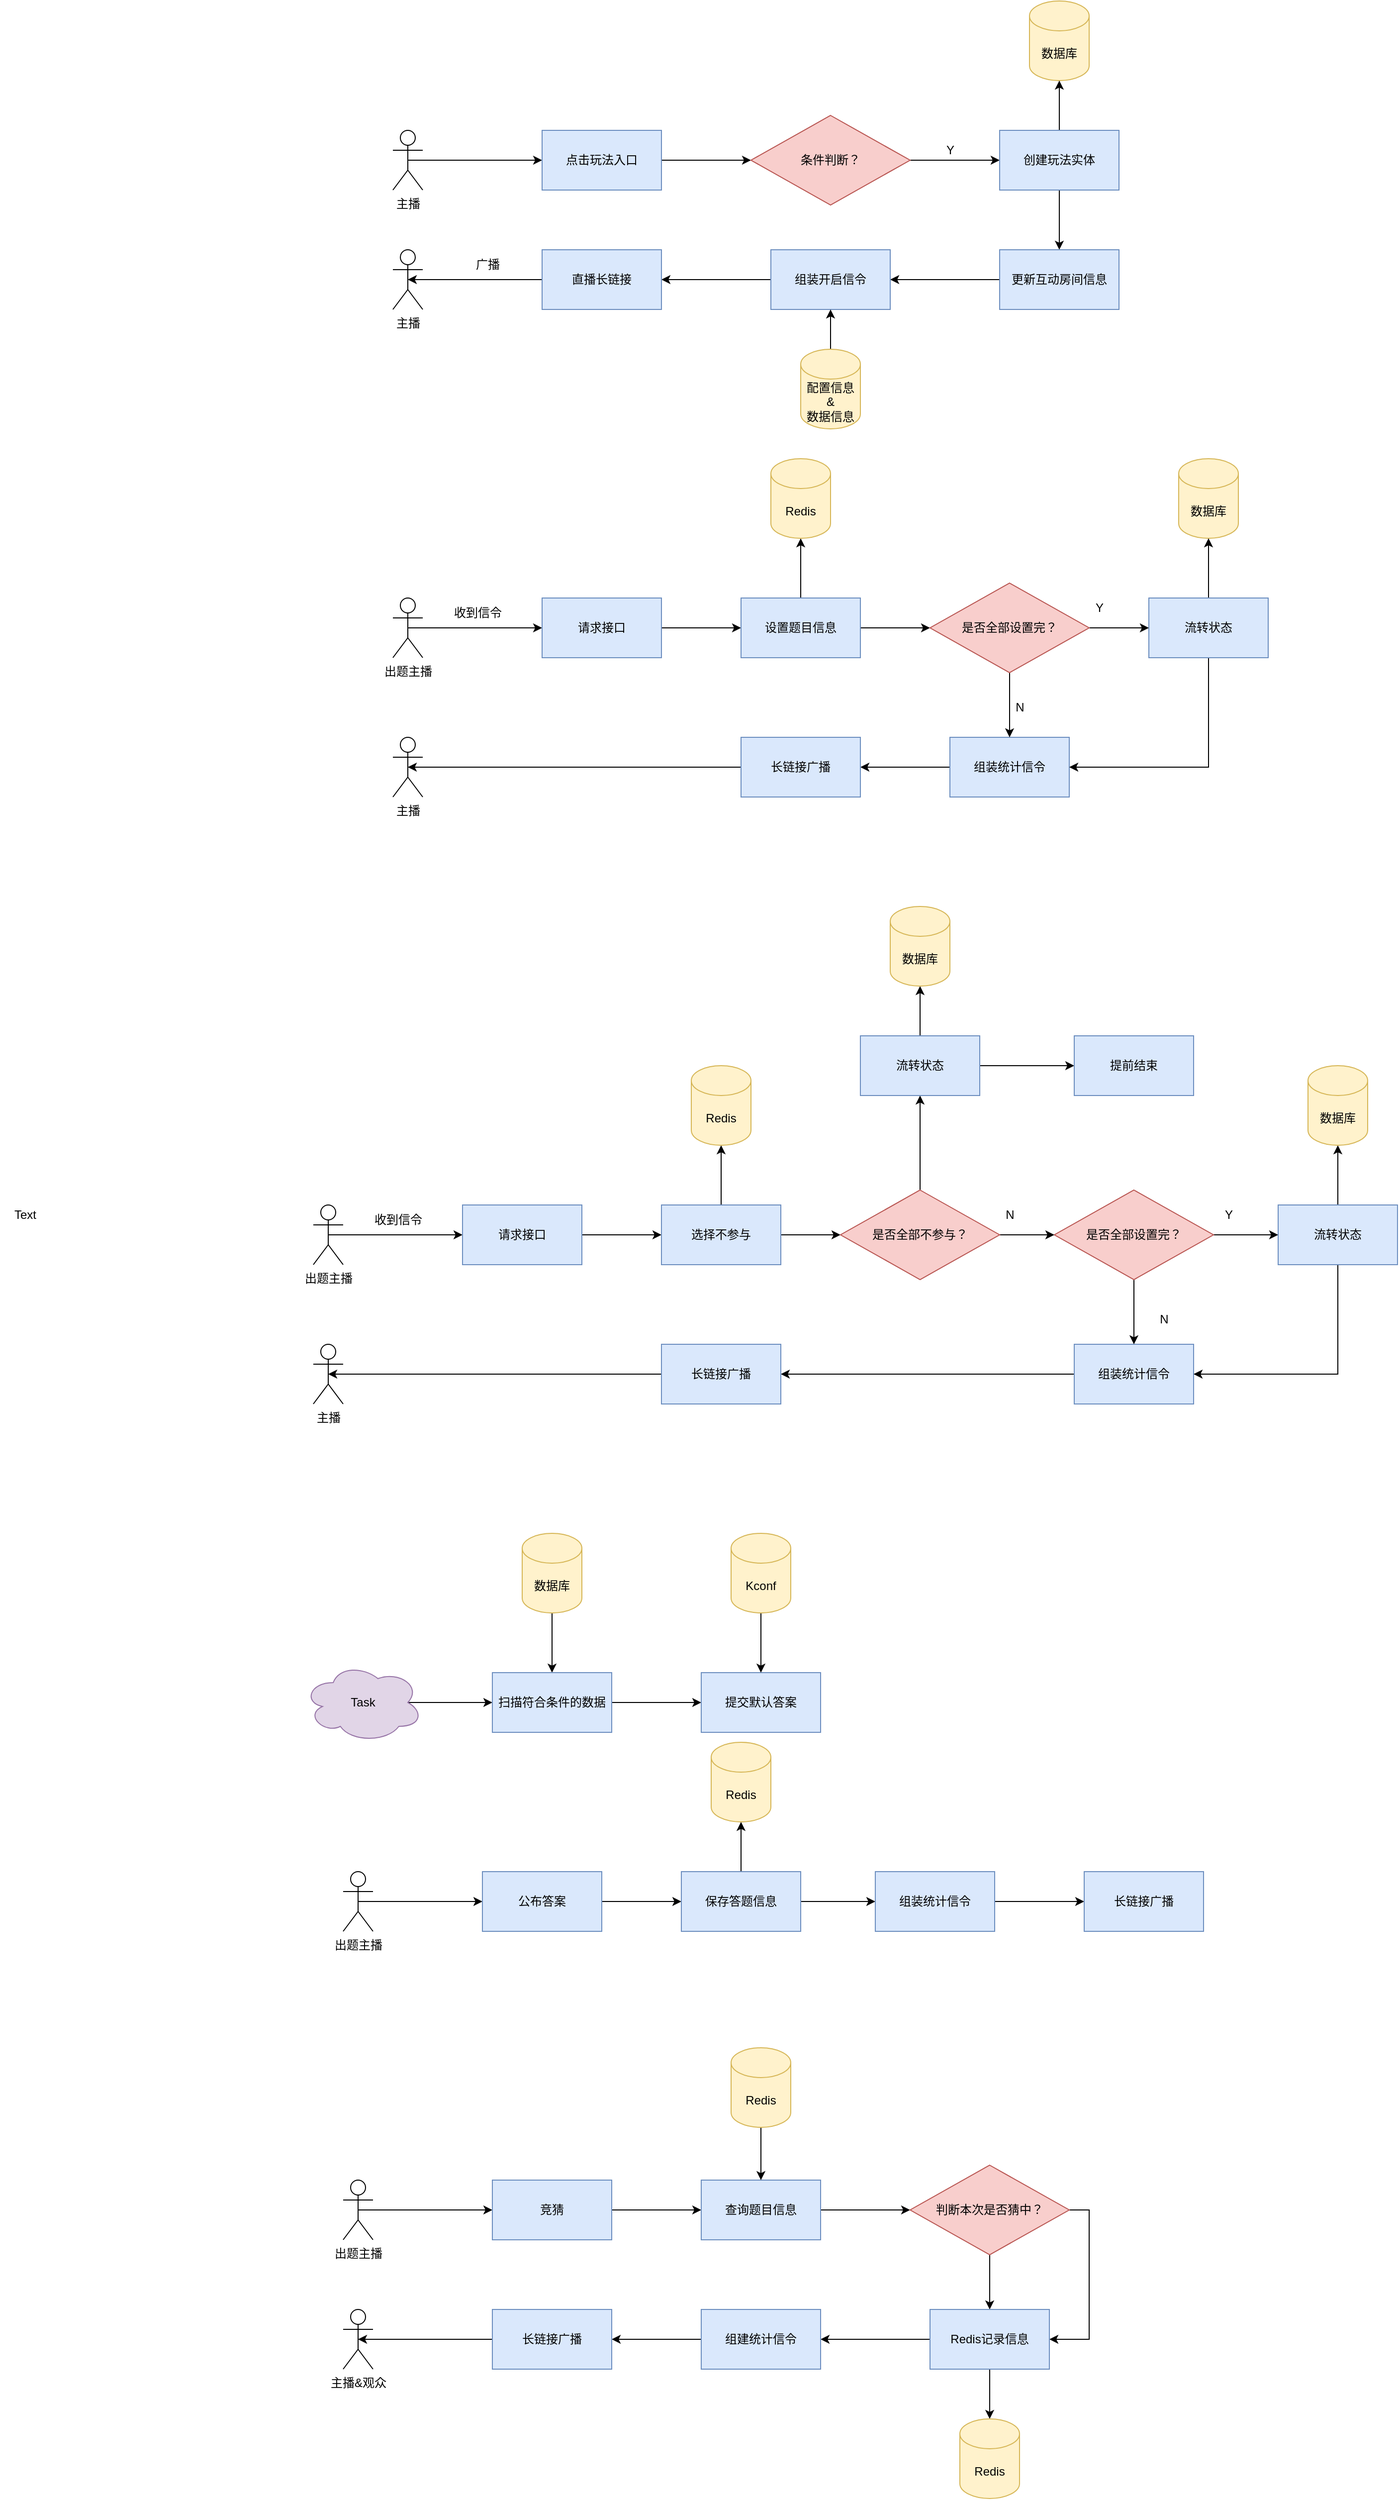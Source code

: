 <mxfile version="20.7.4" type="github">
  <diagram id="_jBMm5h1iPT7bY88BA8b" name="第 1 页">
    <mxGraphModel dx="2474" dy="1156" grid="1" gridSize="10" guides="1" tooltips="1" connect="1" arrows="1" fold="1" page="0" pageScale="1" pageWidth="827" pageHeight="1169" math="0" shadow="0">
      <root>
        <mxCell id="0" />
        <mxCell id="1" parent="0" />
        <mxCell id="njeBqSJCuxexRnKbgZhI-3" style="edgeStyle=orthogonalEdgeStyle;rounded=0;orthogonalLoop=1;jettySize=auto;html=1;exitX=0.5;exitY=0.5;exitDx=0;exitDy=0;exitPerimeter=0;entryX=0;entryY=0.5;entryDx=0;entryDy=0;" edge="1" parent="1" source="njeBqSJCuxexRnKbgZhI-1" target="njeBqSJCuxexRnKbgZhI-2">
          <mxGeometry relative="1" as="geometry" />
        </mxCell>
        <mxCell id="njeBqSJCuxexRnKbgZhI-1" value="主播" style="shape=umlActor;verticalLabelPosition=bottom;verticalAlign=top;html=1;outlineConnect=0;" vertex="1" parent="1">
          <mxGeometry x="130" y="250" width="30" height="60" as="geometry" />
        </mxCell>
        <mxCell id="njeBqSJCuxexRnKbgZhI-6" style="edgeStyle=orthogonalEdgeStyle;rounded=0;orthogonalLoop=1;jettySize=auto;html=1;exitX=1;exitY=0.5;exitDx=0;exitDy=0;entryX=0;entryY=0.5;entryDx=0;entryDy=0;" edge="1" parent="1" source="njeBqSJCuxexRnKbgZhI-2" target="njeBqSJCuxexRnKbgZhI-5">
          <mxGeometry relative="1" as="geometry" />
        </mxCell>
        <mxCell id="njeBqSJCuxexRnKbgZhI-2" value="点击玩法入口" style="rounded=0;whiteSpace=wrap;html=1;fillColor=#dae8fc;strokeColor=#6c8ebf;" vertex="1" parent="1">
          <mxGeometry x="280" y="250" width="120" height="60" as="geometry" />
        </mxCell>
        <mxCell id="njeBqSJCuxexRnKbgZhI-4" value="数据库" style="shape=cylinder3;whiteSpace=wrap;html=1;boundedLbl=1;backgroundOutline=1;size=15;fillColor=#fff2cc;strokeColor=#d6b656;" vertex="1" parent="1">
          <mxGeometry x="770" y="120" width="60" height="80" as="geometry" />
        </mxCell>
        <mxCell id="njeBqSJCuxexRnKbgZhI-8" style="edgeStyle=orthogonalEdgeStyle;rounded=0;orthogonalLoop=1;jettySize=auto;html=1;exitX=1;exitY=0.5;exitDx=0;exitDy=0;entryX=0;entryY=0.5;entryDx=0;entryDy=0;" edge="1" parent="1" source="njeBqSJCuxexRnKbgZhI-5" target="njeBqSJCuxexRnKbgZhI-7">
          <mxGeometry relative="1" as="geometry" />
        </mxCell>
        <mxCell id="njeBqSJCuxexRnKbgZhI-5" value="条件判断？" style="rhombus;whiteSpace=wrap;html=1;fillColor=#f8cecc;strokeColor=#b85450;" vertex="1" parent="1">
          <mxGeometry x="490" y="235" width="160" height="90" as="geometry" />
        </mxCell>
        <mxCell id="njeBqSJCuxexRnKbgZhI-9" style="edgeStyle=orthogonalEdgeStyle;rounded=0;orthogonalLoop=1;jettySize=auto;html=1;exitX=0.5;exitY=0;exitDx=0;exitDy=0;entryX=0.5;entryY=1;entryDx=0;entryDy=0;entryPerimeter=0;" edge="1" parent="1" source="njeBqSJCuxexRnKbgZhI-7" target="njeBqSJCuxexRnKbgZhI-4">
          <mxGeometry relative="1" as="geometry" />
        </mxCell>
        <mxCell id="njeBqSJCuxexRnKbgZhI-11" style="edgeStyle=orthogonalEdgeStyle;rounded=0;orthogonalLoop=1;jettySize=auto;html=1;exitX=0.5;exitY=1;exitDx=0;exitDy=0;entryX=0.5;entryY=0;entryDx=0;entryDy=0;" edge="1" parent="1" source="njeBqSJCuxexRnKbgZhI-7" target="njeBqSJCuxexRnKbgZhI-10">
          <mxGeometry relative="1" as="geometry" />
        </mxCell>
        <mxCell id="njeBqSJCuxexRnKbgZhI-7" value="创建玩法实体" style="rounded=0;whiteSpace=wrap;html=1;fillColor=#dae8fc;strokeColor=#6c8ebf;" vertex="1" parent="1">
          <mxGeometry x="740" y="250" width="120" height="60" as="geometry" />
        </mxCell>
        <mxCell id="njeBqSJCuxexRnKbgZhI-13" style="edgeStyle=orthogonalEdgeStyle;rounded=0;orthogonalLoop=1;jettySize=auto;html=1;exitX=0;exitY=0.5;exitDx=0;exitDy=0;entryX=1;entryY=0.5;entryDx=0;entryDy=0;" edge="1" parent="1" source="njeBqSJCuxexRnKbgZhI-10" target="njeBqSJCuxexRnKbgZhI-12">
          <mxGeometry relative="1" as="geometry" />
        </mxCell>
        <mxCell id="njeBqSJCuxexRnKbgZhI-10" value="更新互动房间信息" style="rounded=0;whiteSpace=wrap;html=1;fillColor=#dae8fc;strokeColor=#6c8ebf;" vertex="1" parent="1">
          <mxGeometry x="740" y="370" width="120" height="60" as="geometry" />
        </mxCell>
        <mxCell id="njeBqSJCuxexRnKbgZhI-19" style="edgeStyle=orthogonalEdgeStyle;rounded=0;orthogonalLoop=1;jettySize=auto;html=1;exitX=0;exitY=0.5;exitDx=0;exitDy=0;entryX=1;entryY=0.5;entryDx=0;entryDy=0;" edge="1" parent="1" source="njeBqSJCuxexRnKbgZhI-12" target="njeBqSJCuxexRnKbgZhI-18">
          <mxGeometry relative="1" as="geometry" />
        </mxCell>
        <mxCell id="njeBqSJCuxexRnKbgZhI-12" value="组装开启信令" style="rounded=0;whiteSpace=wrap;html=1;fillColor=#dae8fc;strokeColor=#6c8ebf;" vertex="1" parent="1">
          <mxGeometry x="510" y="370" width="120" height="60" as="geometry" />
        </mxCell>
        <mxCell id="njeBqSJCuxexRnKbgZhI-15" style="edgeStyle=orthogonalEdgeStyle;rounded=0;orthogonalLoop=1;jettySize=auto;html=1;exitX=0.5;exitY=0;exitDx=0;exitDy=0;exitPerimeter=0;entryX=0.5;entryY=1;entryDx=0;entryDy=0;" edge="1" parent="1" source="njeBqSJCuxexRnKbgZhI-14" target="njeBqSJCuxexRnKbgZhI-12">
          <mxGeometry relative="1" as="geometry" />
        </mxCell>
        <mxCell id="njeBqSJCuxexRnKbgZhI-14" value="配置信息&lt;br&gt;&amp;amp;&lt;br&gt;数据信息" style="shape=cylinder3;whiteSpace=wrap;html=1;boundedLbl=1;backgroundOutline=1;size=15;fillColor=#fff2cc;strokeColor=#d6b656;" vertex="1" parent="1">
          <mxGeometry x="540" y="470" width="60" height="80" as="geometry" />
        </mxCell>
        <mxCell id="njeBqSJCuxexRnKbgZhI-16" value="主播" style="shape=umlActor;verticalLabelPosition=bottom;verticalAlign=top;html=1;outlineConnect=0;" vertex="1" parent="1">
          <mxGeometry x="130" y="370" width="30" height="60" as="geometry" />
        </mxCell>
        <mxCell id="njeBqSJCuxexRnKbgZhI-20" style="edgeStyle=orthogonalEdgeStyle;rounded=0;orthogonalLoop=1;jettySize=auto;html=1;exitX=0;exitY=0.5;exitDx=0;exitDy=0;entryX=0.5;entryY=0.5;entryDx=0;entryDy=0;entryPerimeter=0;" edge="1" parent="1" source="njeBqSJCuxexRnKbgZhI-18" target="njeBqSJCuxexRnKbgZhI-16">
          <mxGeometry relative="1" as="geometry" />
        </mxCell>
        <mxCell id="njeBqSJCuxexRnKbgZhI-18" value="直播长链接" style="rounded=0;whiteSpace=wrap;html=1;fillColor=#dae8fc;strokeColor=#6c8ebf;" vertex="1" parent="1">
          <mxGeometry x="280" y="370" width="120" height="60" as="geometry" />
        </mxCell>
        <mxCell id="njeBqSJCuxexRnKbgZhI-21" value="广播" style="text;html=1;align=center;verticalAlign=middle;resizable=0;points=[];autosize=1;strokeColor=none;fillColor=none;" vertex="1" parent="1">
          <mxGeometry x="200" y="370" width="50" height="30" as="geometry" />
        </mxCell>
        <mxCell id="njeBqSJCuxexRnKbgZhI-24" style="edgeStyle=orthogonalEdgeStyle;rounded=0;orthogonalLoop=1;jettySize=auto;html=1;exitX=0.5;exitY=0.5;exitDx=0;exitDy=0;exitPerimeter=0;entryX=0;entryY=0.5;entryDx=0;entryDy=0;" edge="1" parent="1" source="njeBqSJCuxexRnKbgZhI-22" target="njeBqSJCuxexRnKbgZhI-23">
          <mxGeometry relative="1" as="geometry" />
        </mxCell>
        <mxCell id="njeBqSJCuxexRnKbgZhI-22" value="出题主播" style="shape=umlActor;verticalLabelPosition=bottom;verticalAlign=top;html=1;outlineConnect=0;" vertex="1" parent="1">
          <mxGeometry x="130" y="720" width="30" height="60" as="geometry" />
        </mxCell>
        <mxCell id="njeBqSJCuxexRnKbgZhI-27" style="edgeStyle=orthogonalEdgeStyle;rounded=0;orthogonalLoop=1;jettySize=auto;html=1;exitX=1;exitY=0.5;exitDx=0;exitDy=0;entryX=0;entryY=0.5;entryDx=0;entryDy=0;" edge="1" parent="1" source="njeBqSJCuxexRnKbgZhI-23" target="njeBqSJCuxexRnKbgZhI-26">
          <mxGeometry relative="1" as="geometry" />
        </mxCell>
        <mxCell id="njeBqSJCuxexRnKbgZhI-23" value="请求接口" style="rounded=0;whiteSpace=wrap;html=1;fillColor=#dae8fc;strokeColor=#6c8ebf;" vertex="1" parent="1">
          <mxGeometry x="280" y="720" width="120" height="60" as="geometry" />
        </mxCell>
        <mxCell id="njeBqSJCuxexRnKbgZhI-25" value="收到信令" style="text;html=1;align=center;verticalAlign=middle;resizable=0;points=[];autosize=1;strokeColor=none;fillColor=none;" vertex="1" parent="1">
          <mxGeometry x="180" y="720" width="70" height="30" as="geometry" />
        </mxCell>
        <mxCell id="njeBqSJCuxexRnKbgZhI-29" style="edgeStyle=orthogonalEdgeStyle;rounded=0;orthogonalLoop=1;jettySize=auto;html=1;exitX=0.5;exitY=0;exitDx=0;exitDy=0;entryX=0.5;entryY=1;entryDx=0;entryDy=0;entryPerimeter=0;" edge="1" parent="1" source="njeBqSJCuxexRnKbgZhI-26" target="njeBqSJCuxexRnKbgZhI-28">
          <mxGeometry relative="1" as="geometry" />
        </mxCell>
        <mxCell id="njeBqSJCuxexRnKbgZhI-39" style="edgeStyle=orthogonalEdgeStyle;rounded=0;orthogonalLoop=1;jettySize=auto;html=1;exitX=1;exitY=0.5;exitDx=0;exitDy=0;entryX=0;entryY=0.5;entryDx=0;entryDy=0;" edge="1" parent="1" source="njeBqSJCuxexRnKbgZhI-26" target="njeBqSJCuxexRnKbgZhI-36">
          <mxGeometry relative="1" as="geometry" />
        </mxCell>
        <mxCell id="njeBqSJCuxexRnKbgZhI-26" value="设置题目信息" style="rounded=0;whiteSpace=wrap;html=1;fillColor=#dae8fc;strokeColor=#6c8ebf;" vertex="1" parent="1">
          <mxGeometry x="480" y="720" width="120" height="60" as="geometry" />
        </mxCell>
        <mxCell id="njeBqSJCuxexRnKbgZhI-28" value="Redis" style="shape=cylinder3;whiteSpace=wrap;html=1;boundedLbl=1;backgroundOutline=1;size=15;fillColor=#fff2cc;strokeColor=#d6b656;" vertex="1" parent="1">
          <mxGeometry x="510" y="580" width="60" height="80" as="geometry" />
        </mxCell>
        <mxCell id="njeBqSJCuxexRnKbgZhI-48" style="edgeStyle=orthogonalEdgeStyle;rounded=0;orthogonalLoop=1;jettySize=auto;html=1;exitX=0;exitY=0.5;exitDx=0;exitDy=0;entryX=1;entryY=0.5;entryDx=0;entryDy=0;" edge="1" parent="1" source="njeBqSJCuxexRnKbgZhI-30" target="njeBqSJCuxexRnKbgZhI-47">
          <mxGeometry relative="1" as="geometry" />
        </mxCell>
        <mxCell id="njeBqSJCuxexRnKbgZhI-30" value="组装统计信令" style="rounded=0;whiteSpace=wrap;html=1;fillColor=#dae8fc;strokeColor=#6c8ebf;" vertex="1" parent="1">
          <mxGeometry x="690" y="860" width="120" height="60" as="geometry" />
        </mxCell>
        <mxCell id="njeBqSJCuxexRnKbgZhI-32" value="数据库" style="shape=cylinder3;whiteSpace=wrap;html=1;boundedLbl=1;backgroundOutline=1;size=15;fillColor=#fff2cc;strokeColor=#d6b656;" vertex="1" parent="1">
          <mxGeometry x="920" y="580" width="60" height="80" as="geometry" />
        </mxCell>
        <mxCell id="njeBqSJCuxexRnKbgZhI-43" style="edgeStyle=orthogonalEdgeStyle;rounded=0;orthogonalLoop=1;jettySize=auto;html=1;exitX=0.5;exitY=0;exitDx=0;exitDy=0;entryX=0.5;entryY=1;entryDx=0;entryDy=0;entryPerimeter=0;" edge="1" parent="1" source="njeBqSJCuxexRnKbgZhI-34" target="njeBqSJCuxexRnKbgZhI-32">
          <mxGeometry relative="1" as="geometry" />
        </mxCell>
        <mxCell id="njeBqSJCuxexRnKbgZhI-44" style="edgeStyle=orthogonalEdgeStyle;rounded=0;orthogonalLoop=1;jettySize=auto;html=1;exitX=0.5;exitY=1;exitDx=0;exitDy=0;entryX=1;entryY=0.5;entryDx=0;entryDy=0;" edge="1" parent="1" source="njeBqSJCuxexRnKbgZhI-34" target="njeBqSJCuxexRnKbgZhI-30">
          <mxGeometry relative="1" as="geometry" />
        </mxCell>
        <mxCell id="njeBqSJCuxexRnKbgZhI-34" value="流转状态" style="rounded=0;whiteSpace=wrap;html=1;fillColor=#dae8fc;strokeColor=#6c8ebf;" vertex="1" parent="1">
          <mxGeometry x="890" y="720" width="120" height="60" as="geometry" />
        </mxCell>
        <mxCell id="njeBqSJCuxexRnKbgZhI-40" style="edgeStyle=orthogonalEdgeStyle;rounded=0;orthogonalLoop=1;jettySize=auto;html=1;exitX=0.5;exitY=1;exitDx=0;exitDy=0;entryX=0.5;entryY=0;entryDx=0;entryDy=0;" edge="1" parent="1" source="njeBqSJCuxexRnKbgZhI-36" target="njeBqSJCuxexRnKbgZhI-30">
          <mxGeometry relative="1" as="geometry" />
        </mxCell>
        <mxCell id="njeBqSJCuxexRnKbgZhI-42" style="edgeStyle=orthogonalEdgeStyle;rounded=0;orthogonalLoop=1;jettySize=auto;html=1;exitX=1;exitY=0.5;exitDx=0;exitDy=0;entryX=0;entryY=0.5;entryDx=0;entryDy=0;" edge="1" parent="1" source="njeBqSJCuxexRnKbgZhI-36" target="njeBqSJCuxexRnKbgZhI-34">
          <mxGeometry relative="1" as="geometry" />
        </mxCell>
        <mxCell id="njeBqSJCuxexRnKbgZhI-36" value="是否全部设置完？" style="rhombus;whiteSpace=wrap;html=1;fillColor=#f8cecc;strokeColor=#b85450;" vertex="1" parent="1">
          <mxGeometry x="670" y="705" width="160" height="90" as="geometry" />
        </mxCell>
        <mxCell id="njeBqSJCuxexRnKbgZhI-37" value="Y" style="text;html=1;align=center;verticalAlign=middle;resizable=0;points=[];autosize=1;strokeColor=none;fillColor=none;" vertex="1" parent="1">
          <mxGeometry x="675" y="255" width="30" height="30" as="geometry" />
        </mxCell>
        <mxCell id="njeBqSJCuxexRnKbgZhI-45" value="Y" style="text;html=1;align=center;verticalAlign=middle;resizable=0;points=[];autosize=1;strokeColor=none;fillColor=none;" vertex="1" parent="1">
          <mxGeometry x="825" y="715" width="30" height="30" as="geometry" />
        </mxCell>
        <mxCell id="njeBqSJCuxexRnKbgZhI-46" value="N" style="text;html=1;align=center;verticalAlign=middle;resizable=0;points=[];autosize=1;strokeColor=none;fillColor=none;" vertex="1" parent="1">
          <mxGeometry x="745" y="815" width="30" height="30" as="geometry" />
        </mxCell>
        <mxCell id="njeBqSJCuxexRnKbgZhI-50" style="edgeStyle=orthogonalEdgeStyle;rounded=0;orthogonalLoop=1;jettySize=auto;html=1;exitX=0;exitY=0.5;exitDx=0;exitDy=0;entryX=0.5;entryY=0.5;entryDx=0;entryDy=0;entryPerimeter=0;" edge="1" parent="1" source="njeBqSJCuxexRnKbgZhI-47" target="njeBqSJCuxexRnKbgZhI-49">
          <mxGeometry relative="1" as="geometry" />
        </mxCell>
        <mxCell id="njeBqSJCuxexRnKbgZhI-47" value="长链接广播" style="rounded=0;whiteSpace=wrap;html=1;fillColor=#dae8fc;strokeColor=#6c8ebf;" vertex="1" parent="1">
          <mxGeometry x="480" y="860" width="120" height="60" as="geometry" />
        </mxCell>
        <mxCell id="njeBqSJCuxexRnKbgZhI-49" value="主播" style="shape=umlActor;verticalLabelPosition=bottom;verticalAlign=top;html=1;outlineConnect=0;" vertex="1" parent="1">
          <mxGeometry x="130" y="860" width="30" height="60" as="geometry" />
        </mxCell>
        <mxCell id="njeBqSJCuxexRnKbgZhI-51" style="edgeStyle=orthogonalEdgeStyle;rounded=0;orthogonalLoop=1;jettySize=auto;html=1;exitX=0.5;exitY=0.5;exitDx=0;exitDy=0;exitPerimeter=0;entryX=0;entryY=0.5;entryDx=0;entryDy=0;" edge="1" parent="1" source="njeBqSJCuxexRnKbgZhI-52" target="njeBqSJCuxexRnKbgZhI-54">
          <mxGeometry relative="1" as="geometry" />
        </mxCell>
        <mxCell id="njeBqSJCuxexRnKbgZhI-52" value="出题主播" style="shape=umlActor;verticalLabelPosition=bottom;verticalAlign=top;html=1;outlineConnect=0;" vertex="1" parent="1">
          <mxGeometry x="50" y="1330" width="30" height="60" as="geometry" />
        </mxCell>
        <mxCell id="njeBqSJCuxexRnKbgZhI-53" style="edgeStyle=orthogonalEdgeStyle;rounded=0;orthogonalLoop=1;jettySize=auto;html=1;exitX=1;exitY=0.5;exitDx=0;exitDy=0;entryX=0;entryY=0.5;entryDx=0;entryDy=0;" edge="1" parent="1" source="njeBqSJCuxexRnKbgZhI-54" target="njeBqSJCuxexRnKbgZhI-58">
          <mxGeometry relative="1" as="geometry" />
        </mxCell>
        <mxCell id="njeBqSJCuxexRnKbgZhI-54" value="请求接口" style="rounded=0;whiteSpace=wrap;html=1;fillColor=#dae8fc;strokeColor=#6c8ebf;" vertex="1" parent="1">
          <mxGeometry x="200" y="1330" width="120" height="60" as="geometry" />
        </mxCell>
        <mxCell id="njeBqSJCuxexRnKbgZhI-55" value="收到信令" style="text;html=1;align=center;verticalAlign=middle;resizable=0;points=[];autosize=1;strokeColor=none;fillColor=none;" vertex="1" parent="1">
          <mxGeometry x="100" y="1330" width="70" height="30" as="geometry" />
        </mxCell>
        <mxCell id="njeBqSJCuxexRnKbgZhI-56" style="edgeStyle=orthogonalEdgeStyle;rounded=0;orthogonalLoop=1;jettySize=auto;html=1;exitX=0.5;exitY=0;exitDx=0;exitDy=0;entryX=0.5;entryY=1;entryDx=0;entryDy=0;entryPerimeter=0;" edge="1" parent="1" source="njeBqSJCuxexRnKbgZhI-58">
          <mxGeometry relative="1" as="geometry">
            <mxPoint x="460" y="1270" as="targetPoint" />
          </mxGeometry>
        </mxCell>
        <mxCell id="njeBqSJCuxexRnKbgZhI-75" style="edgeStyle=orthogonalEdgeStyle;rounded=0;orthogonalLoop=1;jettySize=auto;html=1;exitX=1;exitY=0.5;exitDx=0;exitDy=0;entryX=0;entryY=0.5;entryDx=0;entryDy=0;" edge="1" parent="1" source="njeBqSJCuxexRnKbgZhI-58" target="njeBqSJCuxexRnKbgZhI-74">
          <mxGeometry relative="1" as="geometry" />
        </mxCell>
        <mxCell id="njeBqSJCuxexRnKbgZhI-58" value="选择不参与" style="rounded=0;whiteSpace=wrap;html=1;fillColor=#dae8fc;strokeColor=#6c8ebf;" vertex="1" parent="1">
          <mxGeometry x="400" y="1330" width="120" height="60" as="geometry" />
        </mxCell>
        <mxCell id="njeBqSJCuxexRnKbgZhI-59" style="edgeStyle=orthogonalEdgeStyle;rounded=0;orthogonalLoop=1;jettySize=auto;html=1;exitX=0;exitY=0.5;exitDx=0;exitDy=0;entryX=1;entryY=0.5;entryDx=0;entryDy=0;" edge="1" parent="1" source="njeBqSJCuxexRnKbgZhI-60" target="njeBqSJCuxexRnKbgZhI-70">
          <mxGeometry relative="1" as="geometry" />
        </mxCell>
        <mxCell id="njeBqSJCuxexRnKbgZhI-60" value="组装统计信令" style="rounded=0;whiteSpace=wrap;html=1;fillColor=#dae8fc;strokeColor=#6c8ebf;" vertex="1" parent="1">
          <mxGeometry x="815" y="1470" width="120" height="60" as="geometry" />
        </mxCell>
        <mxCell id="njeBqSJCuxexRnKbgZhI-61" style="edgeStyle=orthogonalEdgeStyle;rounded=0;orthogonalLoop=1;jettySize=auto;html=1;exitX=0.5;exitY=0;exitDx=0;exitDy=0;entryX=0.5;entryY=1;entryDx=0;entryDy=0;entryPerimeter=0;" edge="1" parent="1" source="njeBqSJCuxexRnKbgZhI-63">
          <mxGeometry relative="1" as="geometry">
            <mxPoint x="1080" y="1270" as="targetPoint" />
          </mxGeometry>
        </mxCell>
        <mxCell id="njeBqSJCuxexRnKbgZhI-62" style="edgeStyle=orthogonalEdgeStyle;rounded=0;orthogonalLoop=1;jettySize=auto;html=1;exitX=0.5;exitY=1;exitDx=0;exitDy=0;entryX=1;entryY=0.5;entryDx=0;entryDy=0;" edge="1" parent="1" source="njeBqSJCuxexRnKbgZhI-63" target="njeBqSJCuxexRnKbgZhI-60">
          <mxGeometry relative="1" as="geometry" />
        </mxCell>
        <mxCell id="njeBqSJCuxexRnKbgZhI-63" value="流转状态" style="rounded=0;whiteSpace=wrap;html=1;fillColor=#dae8fc;strokeColor=#6c8ebf;" vertex="1" parent="1">
          <mxGeometry x="1020" y="1330" width="120" height="60" as="geometry" />
        </mxCell>
        <mxCell id="njeBqSJCuxexRnKbgZhI-64" style="edgeStyle=orthogonalEdgeStyle;rounded=0;orthogonalLoop=1;jettySize=auto;html=1;exitX=0.5;exitY=1;exitDx=0;exitDy=0;entryX=0.5;entryY=0;entryDx=0;entryDy=0;" edge="1" parent="1" source="njeBqSJCuxexRnKbgZhI-66" target="njeBqSJCuxexRnKbgZhI-60">
          <mxGeometry relative="1" as="geometry" />
        </mxCell>
        <mxCell id="njeBqSJCuxexRnKbgZhI-65" style="edgeStyle=orthogonalEdgeStyle;rounded=0;orthogonalLoop=1;jettySize=auto;html=1;exitX=1;exitY=0.5;exitDx=0;exitDy=0;entryX=0;entryY=0.5;entryDx=0;entryDy=0;" edge="1" parent="1" source="njeBqSJCuxexRnKbgZhI-66" target="njeBqSJCuxexRnKbgZhI-63">
          <mxGeometry relative="1" as="geometry" />
        </mxCell>
        <mxCell id="njeBqSJCuxexRnKbgZhI-66" value="是否全部设置完？" style="rhombus;whiteSpace=wrap;html=1;fillColor=#f8cecc;strokeColor=#b85450;" vertex="1" parent="1">
          <mxGeometry x="795" y="1315" width="160" height="90" as="geometry" />
        </mxCell>
        <mxCell id="njeBqSJCuxexRnKbgZhI-67" value="Y" style="text;html=1;align=center;verticalAlign=middle;resizable=0;points=[];autosize=1;strokeColor=none;fillColor=none;" vertex="1" parent="1">
          <mxGeometry x="955" y="1325" width="30" height="30" as="geometry" />
        </mxCell>
        <mxCell id="njeBqSJCuxexRnKbgZhI-68" value="N" style="text;html=1;align=center;verticalAlign=middle;resizable=0;points=[];autosize=1;strokeColor=none;fillColor=none;" vertex="1" parent="1">
          <mxGeometry x="890" y="1430" width="30" height="30" as="geometry" />
        </mxCell>
        <mxCell id="njeBqSJCuxexRnKbgZhI-69" style="edgeStyle=orthogonalEdgeStyle;rounded=0;orthogonalLoop=1;jettySize=auto;html=1;exitX=0;exitY=0.5;exitDx=0;exitDy=0;entryX=0.5;entryY=0.5;entryDx=0;entryDy=0;entryPerimeter=0;" edge="1" parent="1" source="njeBqSJCuxexRnKbgZhI-70" target="njeBqSJCuxexRnKbgZhI-71">
          <mxGeometry relative="1" as="geometry" />
        </mxCell>
        <mxCell id="njeBqSJCuxexRnKbgZhI-70" value="长链接广播" style="rounded=0;whiteSpace=wrap;html=1;fillColor=#dae8fc;strokeColor=#6c8ebf;" vertex="1" parent="1">
          <mxGeometry x="400" y="1470" width="120" height="60" as="geometry" />
        </mxCell>
        <mxCell id="njeBqSJCuxexRnKbgZhI-71" value="主播" style="shape=umlActor;verticalLabelPosition=bottom;verticalAlign=top;html=1;outlineConnect=0;" vertex="1" parent="1">
          <mxGeometry x="50" y="1470" width="30" height="60" as="geometry" />
        </mxCell>
        <mxCell id="njeBqSJCuxexRnKbgZhI-72" value="Redis" style="shape=cylinder3;whiteSpace=wrap;html=1;boundedLbl=1;backgroundOutline=1;size=15;fillColor=#fff2cc;strokeColor=#d6b656;" vertex="1" parent="1">
          <mxGeometry x="430" y="1190" width="60" height="80" as="geometry" />
        </mxCell>
        <mxCell id="njeBqSJCuxexRnKbgZhI-73" value="数据库" style="shape=cylinder3;whiteSpace=wrap;html=1;boundedLbl=1;backgroundOutline=1;size=15;fillColor=#fff2cc;strokeColor=#d6b656;" vertex="1" parent="1">
          <mxGeometry x="1050" y="1190" width="60" height="80" as="geometry" />
        </mxCell>
        <mxCell id="njeBqSJCuxexRnKbgZhI-80" style="edgeStyle=orthogonalEdgeStyle;rounded=0;orthogonalLoop=1;jettySize=auto;html=1;exitX=1;exitY=0.5;exitDx=0;exitDy=0;entryX=0;entryY=0.5;entryDx=0;entryDy=0;" edge="1" parent="1" source="njeBqSJCuxexRnKbgZhI-74" target="njeBqSJCuxexRnKbgZhI-66">
          <mxGeometry relative="1" as="geometry" />
        </mxCell>
        <mxCell id="njeBqSJCuxexRnKbgZhI-82" style="edgeStyle=orthogonalEdgeStyle;rounded=0;orthogonalLoop=1;jettySize=auto;html=1;exitX=0.5;exitY=0;exitDx=0;exitDy=0;entryX=0.5;entryY=1;entryDx=0;entryDy=0;" edge="1" parent="1" source="njeBqSJCuxexRnKbgZhI-74" target="njeBqSJCuxexRnKbgZhI-76">
          <mxGeometry relative="1" as="geometry" />
        </mxCell>
        <mxCell id="njeBqSJCuxexRnKbgZhI-74" value="是否全部不参与？" style="rhombus;whiteSpace=wrap;html=1;fillColor=#f8cecc;strokeColor=#b85450;" vertex="1" parent="1">
          <mxGeometry x="580" y="1315" width="160" height="90" as="geometry" />
        </mxCell>
        <mxCell id="njeBqSJCuxexRnKbgZhI-79" style="edgeStyle=orthogonalEdgeStyle;rounded=0;orthogonalLoop=1;jettySize=auto;html=1;exitX=0.5;exitY=0;exitDx=0;exitDy=0;entryX=0.5;entryY=1;entryDx=0;entryDy=0;entryPerimeter=0;" edge="1" parent="1" source="njeBqSJCuxexRnKbgZhI-76" target="njeBqSJCuxexRnKbgZhI-78">
          <mxGeometry relative="1" as="geometry" />
        </mxCell>
        <mxCell id="njeBqSJCuxexRnKbgZhI-84" style="edgeStyle=orthogonalEdgeStyle;rounded=0;orthogonalLoop=1;jettySize=auto;html=1;exitX=1;exitY=0.5;exitDx=0;exitDy=0;entryX=0;entryY=0.5;entryDx=0;entryDy=0;" edge="1" parent="1" source="njeBqSJCuxexRnKbgZhI-76" target="njeBqSJCuxexRnKbgZhI-83">
          <mxGeometry relative="1" as="geometry" />
        </mxCell>
        <mxCell id="njeBqSJCuxexRnKbgZhI-76" value="流转状态" style="rounded=0;whiteSpace=wrap;html=1;fillColor=#dae8fc;strokeColor=#6c8ebf;" vertex="1" parent="1">
          <mxGeometry x="600" y="1160" width="120" height="60" as="geometry" />
        </mxCell>
        <mxCell id="njeBqSJCuxexRnKbgZhI-78" value="数据库" style="shape=cylinder3;whiteSpace=wrap;html=1;boundedLbl=1;backgroundOutline=1;size=15;fillColor=#fff2cc;strokeColor=#d6b656;" vertex="1" parent="1">
          <mxGeometry x="630" y="1030" width="60" height="80" as="geometry" />
        </mxCell>
        <mxCell id="njeBqSJCuxexRnKbgZhI-81" value="N" style="text;html=1;align=center;verticalAlign=middle;resizable=0;points=[];autosize=1;strokeColor=none;fillColor=none;" vertex="1" parent="1">
          <mxGeometry x="735" y="1325" width="30" height="30" as="geometry" />
        </mxCell>
        <mxCell id="njeBqSJCuxexRnKbgZhI-83" value="提前结束" style="rounded=0;whiteSpace=wrap;html=1;fillColor=#dae8fc;strokeColor=#6c8ebf;" vertex="1" parent="1">
          <mxGeometry x="815" y="1160" width="120" height="60" as="geometry" />
        </mxCell>
        <mxCell id="njeBqSJCuxexRnKbgZhI-89" style="edgeStyle=orthogonalEdgeStyle;rounded=0;orthogonalLoop=1;jettySize=auto;html=1;exitX=0.875;exitY=0.5;exitDx=0;exitDy=0;exitPerimeter=0;entryX=0;entryY=0.5;entryDx=0;entryDy=0;" edge="1" parent="1" source="njeBqSJCuxexRnKbgZhI-85" target="njeBqSJCuxexRnKbgZhI-87">
          <mxGeometry relative="1" as="geometry" />
        </mxCell>
        <mxCell id="njeBqSJCuxexRnKbgZhI-85" value="Task" style="ellipse;shape=cloud;whiteSpace=wrap;html=1;fillColor=#e1d5e7;strokeColor=#9673a6;" vertex="1" parent="1">
          <mxGeometry x="40" y="1790" width="120" height="80" as="geometry" />
        </mxCell>
        <mxCell id="njeBqSJCuxexRnKbgZhI-88" style="edgeStyle=orthogonalEdgeStyle;rounded=0;orthogonalLoop=1;jettySize=auto;html=1;exitX=0.5;exitY=1;exitDx=0;exitDy=0;exitPerimeter=0;entryX=0.5;entryY=0;entryDx=0;entryDy=0;" edge="1" parent="1" source="njeBqSJCuxexRnKbgZhI-86" target="njeBqSJCuxexRnKbgZhI-87">
          <mxGeometry relative="1" as="geometry" />
        </mxCell>
        <mxCell id="njeBqSJCuxexRnKbgZhI-86" value="数据库" style="shape=cylinder3;whiteSpace=wrap;html=1;boundedLbl=1;backgroundOutline=1;size=15;fillColor=#fff2cc;strokeColor=#d6b656;" vertex="1" parent="1">
          <mxGeometry x="260" y="1660" width="60" height="80" as="geometry" />
        </mxCell>
        <mxCell id="njeBqSJCuxexRnKbgZhI-91" style="edgeStyle=orthogonalEdgeStyle;rounded=0;orthogonalLoop=1;jettySize=auto;html=1;exitX=1;exitY=0.5;exitDx=0;exitDy=0;entryX=0;entryY=0.5;entryDx=0;entryDy=0;" edge="1" parent="1" source="njeBqSJCuxexRnKbgZhI-87" target="njeBqSJCuxexRnKbgZhI-90">
          <mxGeometry relative="1" as="geometry" />
        </mxCell>
        <mxCell id="njeBqSJCuxexRnKbgZhI-87" value="扫描符合条件的数据" style="rounded=0;whiteSpace=wrap;html=1;fillColor=#dae8fc;strokeColor=#6c8ebf;" vertex="1" parent="1">
          <mxGeometry x="230" y="1800" width="120" height="60" as="geometry" />
        </mxCell>
        <mxCell id="njeBqSJCuxexRnKbgZhI-90" value="提交默认答案" style="rounded=0;whiteSpace=wrap;html=1;fillColor=#dae8fc;strokeColor=#6c8ebf;" vertex="1" parent="1">
          <mxGeometry x="440" y="1800" width="120" height="60" as="geometry" />
        </mxCell>
        <mxCell id="njeBqSJCuxexRnKbgZhI-93" style="edgeStyle=orthogonalEdgeStyle;rounded=0;orthogonalLoop=1;jettySize=auto;html=1;exitX=0.5;exitY=1;exitDx=0;exitDy=0;exitPerimeter=0;entryX=0.5;entryY=0;entryDx=0;entryDy=0;" edge="1" parent="1" source="njeBqSJCuxexRnKbgZhI-92" target="njeBqSJCuxexRnKbgZhI-90">
          <mxGeometry relative="1" as="geometry" />
        </mxCell>
        <mxCell id="njeBqSJCuxexRnKbgZhI-92" value="Kconf" style="shape=cylinder3;whiteSpace=wrap;html=1;boundedLbl=1;backgroundOutline=1;size=15;fillColor=#fff2cc;strokeColor=#d6b656;" vertex="1" parent="1">
          <mxGeometry x="470" y="1660" width="60" height="80" as="geometry" />
        </mxCell>
        <mxCell id="njeBqSJCuxexRnKbgZhI-94" value="Text" style="text;html=1;align=center;verticalAlign=middle;resizable=0;points=[];autosize=1;strokeColor=none;fillColor=none;" vertex="1" parent="1">
          <mxGeometry x="-265" y="1325" width="50" height="30" as="geometry" />
        </mxCell>
        <mxCell id="njeBqSJCuxexRnKbgZhI-97" style="edgeStyle=orthogonalEdgeStyle;rounded=0;orthogonalLoop=1;jettySize=auto;html=1;exitX=0.5;exitY=0.5;exitDx=0;exitDy=0;exitPerimeter=0;entryX=0;entryY=0.5;entryDx=0;entryDy=0;" edge="1" parent="1" source="njeBqSJCuxexRnKbgZhI-95" target="njeBqSJCuxexRnKbgZhI-96">
          <mxGeometry relative="1" as="geometry" />
        </mxCell>
        <mxCell id="njeBqSJCuxexRnKbgZhI-95" value="出题主播" style="shape=umlActor;verticalLabelPosition=bottom;verticalAlign=top;html=1;outlineConnect=0;" vertex="1" parent="1">
          <mxGeometry x="80" y="2000" width="30" height="60" as="geometry" />
        </mxCell>
        <mxCell id="njeBqSJCuxexRnKbgZhI-101" style="edgeStyle=orthogonalEdgeStyle;rounded=0;orthogonalLoop=1;jettySize=auto;html=1;exitX=1;exitY=0.5;exitDx=0;exitDy=0;entryX=0;entryY=0.5;entryDx=0;entryDy=0;" edge="1" parent="1" source="njeBqSJCuxexRnKbgZhI-96" target="njeBqSJCuxexRnKbgZhI-98">
          <mxGeometry relative="1" as="geometry" />
        </mxCell>
        <mxCell id="njeBqSJCuxexRnKbgZhI-96" value="公布答案" style="rounded=0;whiteSpace=wrap;html=1;fillColor=#dae8fc;strokeColor=#6c8ebf;" vertex="1" parent="1">
          <mxGeometry x="220" y="2000" width="120" height="60" as="geometry" />
        </mxCell>
        <mxCell id="njeBqSJCuxexRnKbgZhI-100" style="edgeStyle=orthogonalEdgeStyle;rounded=0;orthogonalLoop=1;jettySize=auto;html=1;exitX=0.5;exitY=0;exitDx=0;exitDy=0;entryX=0.5;entryY=1;entryDx=0;entryDy=0;entryPerimeter=0;" edge="1" parent="1" source="njeBqSJCuxexRnKbgZhI-98" target="njeBqSJCuxexRnKbgZhI-99">
          <mxGeometry relative="1" as="geometry" />
        </mxCell>
        <mxCell id="njeBqSJCuxexRnKbgZhI-103" style="edgeStyle=orthogonalEdgeStyle;rounded=0;orthogonalLoop=1;jettySize=auto;html=1;exitX=1;exitY=0.5;exitDx=0;exitDy=0;entryX=0;entryY=0.5;entryDx=0;entryDy=0;" edge="1" parent="1" source="njeBqSJCuxexRnKbgZhI-98" target="njeBqSJCuxexRnKbgZhI-102">
          <mxGeometry relative="1" as="geometry" />
        </mxCell>
        <mxCell id="njeBqSJCuxexRnKbgZhI-98" value="保存答题信息" style="rounded=0;whiteSpace=wrap;html=1;fillColor=#dae8fc;strokeColor=#6c8ebf;" vertex="1" parent="1">
          <mxGeometry x="420" y="2000" width="120" height="60" as="geometry" />
        </mxCell>
        <mxCell id="njeBqSJCuxexRnKbgZhI-99" value="Redis" style="shape=cylinder3;whiteSpace=wrap;html=1;boundedLbl=1;backgroundOutline=1;size=15;fillColor=#fff2cc;strokeColor=#d6b656;" vertex="1" parent="1">
          <mxGeometry x="450" y="1870" width="60" height="80" as="geometry" />
        </mxCell>
        <mxCell id="njeBqSJCuxexRnKbgZhI-105" style="edgeStyle=orthogonalEdgeStyle;rounded=0;orthogonalLoop=1;jettySize=auto;html=1;exitX=1;exitY=0.5;exitDx=0;exitDy=0;entryX=0;entryY=0.5;entryDx=0;entryDy=0;" edge="1" parent="1" source="njeBqSJCuxexRnKbgZhI-102" target="njeBqSJCuxexRnKbgZhI-104">
          <mxGeometry relative="1" as="geometry" />
        </mxCell>
        <mxCell id="njeBqSJCuxexRnKbgZhI-102" value="组装统计信令" style="rounded=0;whiteSpace=wrap;html=1;fillColor=#dae8fc;strokeColor=#6c8ebf;" vertex="1" parent="1">
          <mxGeometry x="615" y="2000" width="120" height="60" as="geometry" />
        </mxCell>
        <mxCell id="njeBqSJCuxexRnKbgZhI-104" value="长链接广播" style="rounded=0;whiteSpace=wrap;html=1;fillColor=#dae8fc;strokeColor=#6c8ebf;" vertex="1" parent="1">
          <mxGeometry x="825" y="2000" width="120" height="60" as="geometry" />
        </mxCell>
        <mxCell id="njeBqSJCuxexRnKbgZhI-108" style="edgeStyle=orthogonalEdgeStyle;rounded=0;orthogonalLoop=1;jettySize=auto;html=1;exitX=0.5;exitY=0.5;exitDx=0;exitDy=0;exitPerimeter=0;entryX=0;entryY=0.5;entryDx=0;entryDy=0;" edge="1" parent="1" source="njeBqSJCuxexRnKbgZhI-106" target="njeBqSJCuxexRnKbgZhI-107">
          <mxGeometry relative="1" as="geometry" />
        </mxCell>
        <mxCell id="njeBqSJCuxexRnKbgZhI-106" value="出题主播" style="shape=umlActor;verticalLabelPosition=bottom;verticalAlign=top;html=1;outlineConnect=0;" vertex="1" parent="1">
          <mxGeometry x="80" y="2310" width="30" height="60" as="geometry" />
        </mxCell>
        <mxCell id="njeBqSJCuxexRnKbgZhI-110" style="edgeStyle=orthogonalEdgeStyle;rounded=0;orthogonalLoop=1;jettySize=auto;html=1;exitX=1;exitY=0.5;exitDx=0;exitDy=0;entryX=0;entryY=0.5;entryDx=0;entryDy=0;" edge="1" parent="1" source="njeBqSJCuxexRnKbgZhI-107" target="njeBqSJCuxexRnKbgZhI-109">
          <mxGeometry relative="1" as="geometry" />
        </mxCell>
        <mxCell id="njeBqSJCuxexRnKbgZhI-107" value="竞猜" style="rounded=0;whiteSpace=wrap;html=1;fillColor=#dae8fc;strokeColor=#6c8ebf;" vertex="1" parent="1">
          <mxGeometry x="230" y="2310" width="120" height="60" as="geometry" />
        </mxCell>
        <mxCell id="njeBqSJCuxexRnKbgZhI-114" style="edgeStyle=orthogonalEdgeStyle;rounded=0;orthogonalLoop=1;jettySize=auto;html=1;exitX=1;exitY=0.5;exitDx=0;exitDy=0;entryX=0;entryY=0.5;entryDx=0;entryDy=0;" edge="1" parent="1" source="njeBqSJCuxexRnKbgZhI-109" target="njeBqSJCuxexRnKbgZhI-113">
          <mxGeometry relative="1" as="geometry" />
        </mxCell>
        <mxCell id="njeBqSJCuxexRnKbgZhI-109" value="查询题目信息" style="rounded=0;whiteSpace=wrap;html=1;fillColor=#dae8fc;strokeColor=#6c8ebf;" vertex="1" parent="1">
          <mxGeometry x="440" y="2310" width="120" height="60" as="geometry" />
        </mxCell>
        <mxCell id="njeBqSJCuxexRnKbgZhI-112" style="edgeStyle=orthogonalEdgeStyle;rounded=0;orthogonalLoop=1;jettySize=auto;html=1;exitX=0.5;exitY=1;exitDx=0;exitDy=0;exitPerimeter=0;entryX=0.5;entryY=0;entryDx=0;entryDy=0;" edge="1" parent="1" source="njeBqSJCuxexRnKbgZhI-111" target="njeBqSJCuxexRnKbgZhI-109">
          <mxGeometry relative="1" as="geometry">
            <mxPoint x="500" y="2300" as="targetPoint" />
          </mxGeometry>
        </mxCell>
        <mxCell id="njeBqSJCuxexRnKbgZhI-111" value="Redis" style="shape=cylinder3;whiteSpace=wrap;html=1;boundedLbl=1;backgroundOutline=1;size=15;fillColor=#fff2cc;strokeColor=#d6b656;" vertex="1" parent="1">
          <mxGeometry x="470" y="2177" width="60" height="80" as="geometry" />
        </mxCell>
        <mxCell id="njeBqSJCuxexRnKbgZhI-116" style="edgeStyle=orthogonalEdgeStyle;rounded=0;orthogonalLoop=1;jettySize=auto;html=1;exitX=0.5;exitY=1;exitDx=0;exitDy=0;entryX=0.5;entryY=0;entryDx=0;entryDy=0;" edge="1" parent="1" source="njeBqSJCuxexRnKbgZhI-113" target="njeBqSJCuxexRnKbgZhI-115">
          <mxGeometry relative="1" as="geometry" />
        </mxCell>
        <mxCell id="njeBqSJCuxexRnKbgZhI-117" style="edgeStyle=orthogonalEdgeStyle;rounded=0;orthogonalLoop=1;jettySize=auto;html=1;exitX=1;exitY=0.5;exitDx=0;exitDy=0;entryX=1;entryY=0.5;entryDx=0;entryDy=0;" edge="1" parent="1" source="njeBqSJCuxexRnKbgZhI-113" target="njeBqSJCuxexRnKbgZhI-115">
          <mxGeometry relative="1" as="geometry" />
        </mxCell>
        <mxCell id="njeBqSJCuxexRnKbgZhI-113" value="判断本次是否猜中？" style="rhombus;whiteSpace=wrap;html=1;fillColor=#f8cecc;strokeColor=#b85450;" vertex="1" parent="1">
          <mxGeometry x="650" y="2295" width="160" height="90" as="geometry" />
        </mxCell>
        <mxCell id="njeBqSJCuxexRnKbgZhI-120" style="edgeStyle=orthogonalEdgeStyle;rounded=0;orthogonalLoop=1;jettySize=auto;html=1;exitX=0.5;exitY=1;exitDx=0;exitDy=0;entryX=0.5;entryY=0;entryDx=0;entryDy=0;entryPerimeter=0;" edge="1" parent="1" source="njeBqSJCuxexRnKbgZhI-115" target="njeBqSJCuxexRnKbgZhI-119">
          <mxGeometry relative="1" as="geometry" />
        </mxCell>
        <mxCell id="njeBqSJCuxexRnKbgZhI-121" style="edgeStyle=orthogonalEdgeStyle;rounded=0;orthogonalLoop=1;jettySize=auto;html=1;exitX=0;exitY=0.5;exitDx=0;exitDy=0;entryX=1;entryY=0.5;entryDx=0;entryDy=0;" edge="1" parent="1" source="njeBqSJCuxexRnKbgZhI-115" target="njeBqSJCuxexRnKbgZhI-118">
          <mxGeometry relative="1" as="geometry" />
        </mxCell>
        <mxCell id="njeBqSJCuxexRnKbgZhI-115" value="Redis记录信息" style="rounded=0;whiteSpace=wrap;html=1;fillColor=#dae8fc;strokeColor=#6c8ebf;" vertex="1" parent="1">
          <mxGeometry x="670" y="2440" width="120" height="60" as="geometry" />
        </mxCell>
        <mxCell id="njeBqSJCuxexRnKbgZhI-123" style="edgeStyle=orthogonalEdgeStyle;rounded=0;orthogonalLoop=1;jettySize=auto;html=1;exitX=0;exitY=0.5;exitDx=0;exitDy=0;entryX=1;entryY=0.5;entryDx=0;entryDy=0;" edge="1" parent="1" source="njeBqSJCuxexRnKbgZhI-118" target="njeBqSJCuxexRnKbgZhI-122">
          <mxGeometry relative="1" as="geometry" />
        </mxCell>
        <mxCell id="njeBqSJCuxexRnKbgZhI-118" value="组建统计信令" style="rounded=0;whiteSpace=wrap;html=1;fillColor=#dae8fc;strokeColor=#6c8ebf;" vertex="1" parent="1">
          <mxGeometry x="440" y="2440" width="120" height="60" as="geometry" />
        </mxCell>
        <mxCell id="njeBqSJCuxexRnKbgZhI-119" value="Redis" style="shape=cylinder3;whiteSpace=wrap;html=1;boundedLbl=1;backgroundOutline=1;size=15;fillColor=#fff2cc;strokeColor=#d6b656;" vertex="1" parent="1">
          <mxGeometry x="700" y="2550" width="60" height="80" as="geometry" />
        </mxCell>
        <mxCell id="njeBqSJCuxexRnKbgZhI-125" style="edgeStyle=orthogonalEdgeStyle;rounded=0;orthogonalLoop=1;jettySize=auto;html=1;exitX=0;exitY=0.5;exitDx=0;exitDy=0;entryX=0.5;entryY=0.5;entryDx=0;entryDy=0;entryPerimeter=0;" edge="1" parent="1" source="njeBqSJCuxexRnKbgZhI-122" target="njeBqSJCuxexRnKbgZhI-124">
          <mxGeometry relative="1" as="geometry" />
        </mxCell>
        <mxCell id="njeBqSJCuxexRnKbgZhI-122" value="长链接广播" style="rounded=0;whiteSpace=wrap;html=1;fillColor=#dae8fc;strokeColor=#6c8ebf;" vertex="1" parent="1">
          <mxGeometry x="230" y="2440" width="120" height="60" as="geometry" />
        </mxCell>
        <mxCell id="njeBqSJCuxexRnKbgZhI-124" value="主播&amp;amp;观众" style="shape=umlActor;verticalLabelPosition=bottom;verticalAlign=top;html=1;outlineConnect=0;" vertex="1" parent="1">
          <mxGeometry x="80" y="2440" width="30" height="60" as="geometry" />
        </mxCell>
      </root>
    </mxGraphModel>
  </diagram>
</mxfile>
